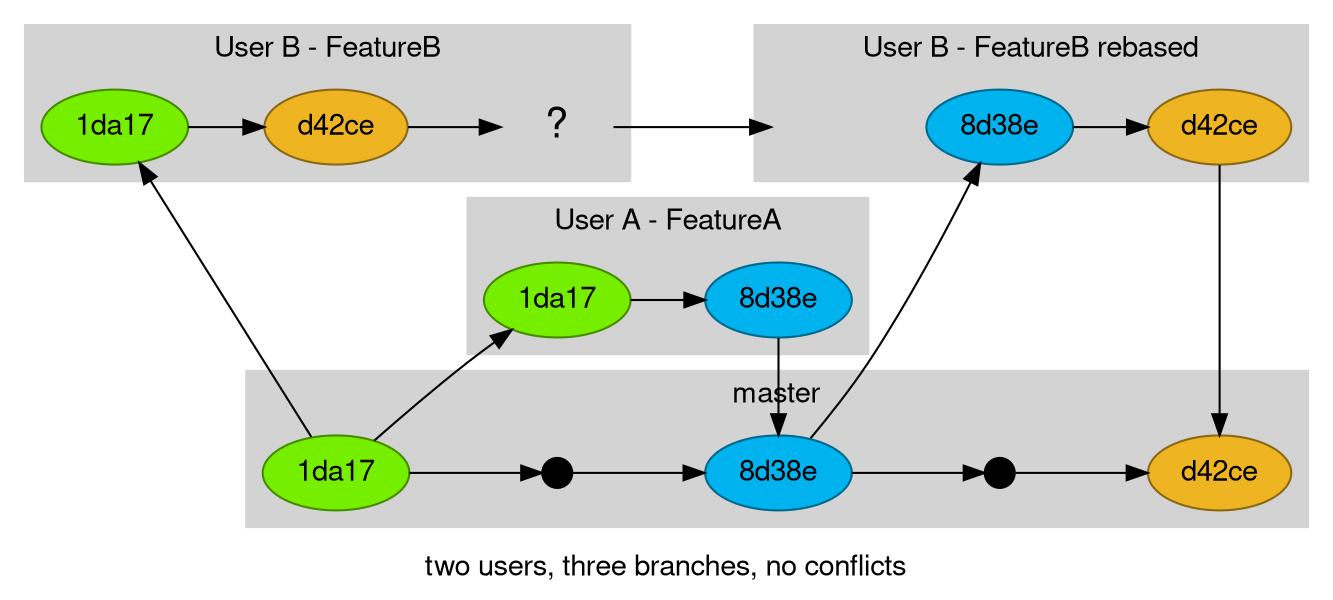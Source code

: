digraph git {
	rankdir=LR
	graph [fontname="helvetica, sans"];
	node [fontname="helvetica, sans"];
	edge [fontname="helvetica, sans"];

	label="two users, three branches, no conflicts"
	node [style=filled]

	subgraph cluster_master {
		label = "master"
		style=filled
		color=lightgrey

		m0 -> m1 -> m2 -> m3 -> m4
		m0 [label="1da17", color=chartreuse4, fillcolor=chartreuse2, pin=true]
		// Empty items for alignment
		m1, m3 [shape=point, height=.2, width=.2]
		m2 [label="8d38e", color=deepskyblue4, fillcolor=deepskyblue2]
		m4 [label="d42ce", color=goldenrod4, fillcolor=goldenrod2]
	}
	subgraph cluster_0 {
		label="User A - FeatureA"
		style=filled
		color=lightgrey

		a0 [label="1da17", color=chartreuse4, fillcolor=chartreuse2]
		a1 [label="8d38e", color=deepskyblue4, fillcolor=deepskyblue2]
		m0 -> a0 -> a1 -> m2

	}
	subgraph cluster_1 {
		label="User B - FeatureB"
		style=filled
		color=lightgrey
		b0 [label="1da17", color=chartreuse4, fillcolor=chartreuse2]
		b1 [label="d42ce", color=goldenrod4, fillcolor=goldenrod2]
		b2 [label="?", shape=none, fontsize=20]

		b0 -> b1 -> b2
		m0 -> b0
	}
	subgraph cluster_2 {
		label="User B - FeatureB rebased"
		style=filled
		color=lightgrey
		c0 [shape=none, label="", height=.1, width=.1]
		c1 [label="8d38e", color=deepskyblue4, fillcolor=deepskyblue2]
		c2 [label="d42ce", color=goldenrod4, fillcolor=goldenrod2]

		c0 -> c1 [style=invis]
		c1 -> c2 -> m4
		m2 -> c1
		b2 -> c0
	}
}
